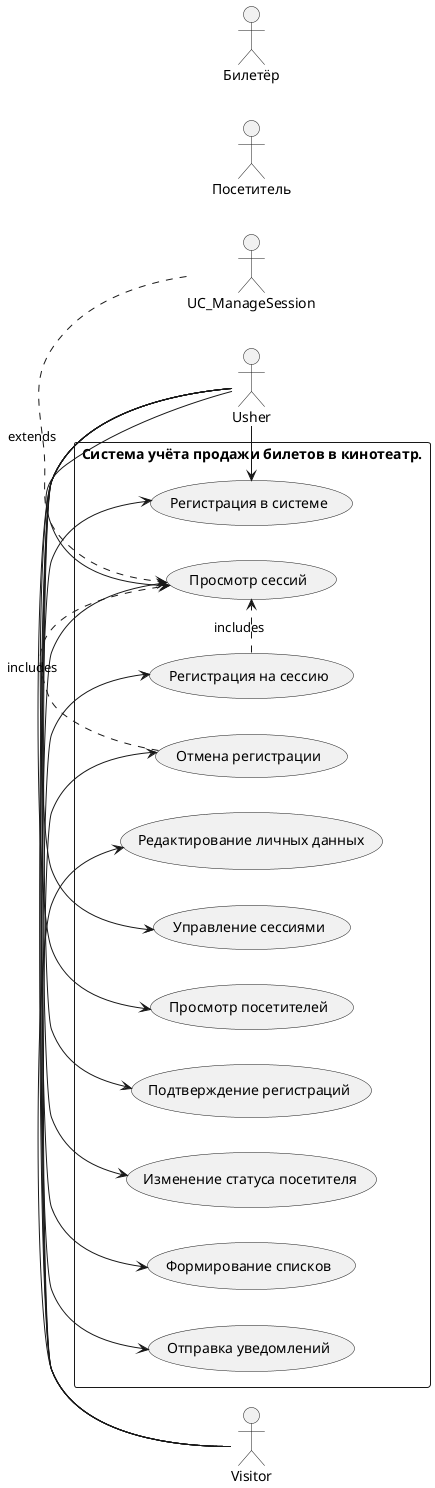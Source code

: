 @startuml
left to right direction
skinparam packageStyle rectangle

actor "Посетитель" as Participant
actor "Билетёр" as Organizer

package "Система учёта продажи билетов в кинотеатр." {
  usecase "Регистрация в системе" as UC_Register
  usecase "Просмотр сессий" as UC_ViewSessions
  usecase "Регистрация на сессию" as UC_RegisterSession
  usecase "Отмена регистрации" as UC_CancelRegistration
  usecase "Редактирование личных данных" as UC_EditProfile
  
  usecase "Управление сессиями" as UC_ManageSessions
  usecase "Просмотр посетителей" as UC_ViewVisitors
  usecase "Подтверждение регистраций" as UC_ConfirmRegistration
  usecase "Изменение статуса посетителя" as UC_ChangeStatus
  usecase "Формирование списков" as UC_GenerateLists
  usecase "Отправка уведомлений" as UC_SendNotifications
}

' Связи посетителя
Visitor -> UC_Register
Visitor -> UC_ViewSessions
Visitor -> UC_RegisterSession
Visitor -> UC_CancelRegistration
Visitor -> UC_EditProfile

' Связи билетёра
Usher -> UC_ManageSessions
Usher -> UC_ViewVisitors
Usher -> UC_ConfirmRegistration
Usher -> UC_ChangeStatus
Usher -> UC_GenerateLists
Usher -> UC_SendNotifications
Usher -> UC_ViewSessions
Usher -> UC_Register

' Расширения и включения
UC_ManageSession .> UC_ViewSessions : extends
UC_RegisterSession .> UC_ViewSessions : includes
UC_CancelRegistration .> UC_ViewSessions : includes

@enduml
